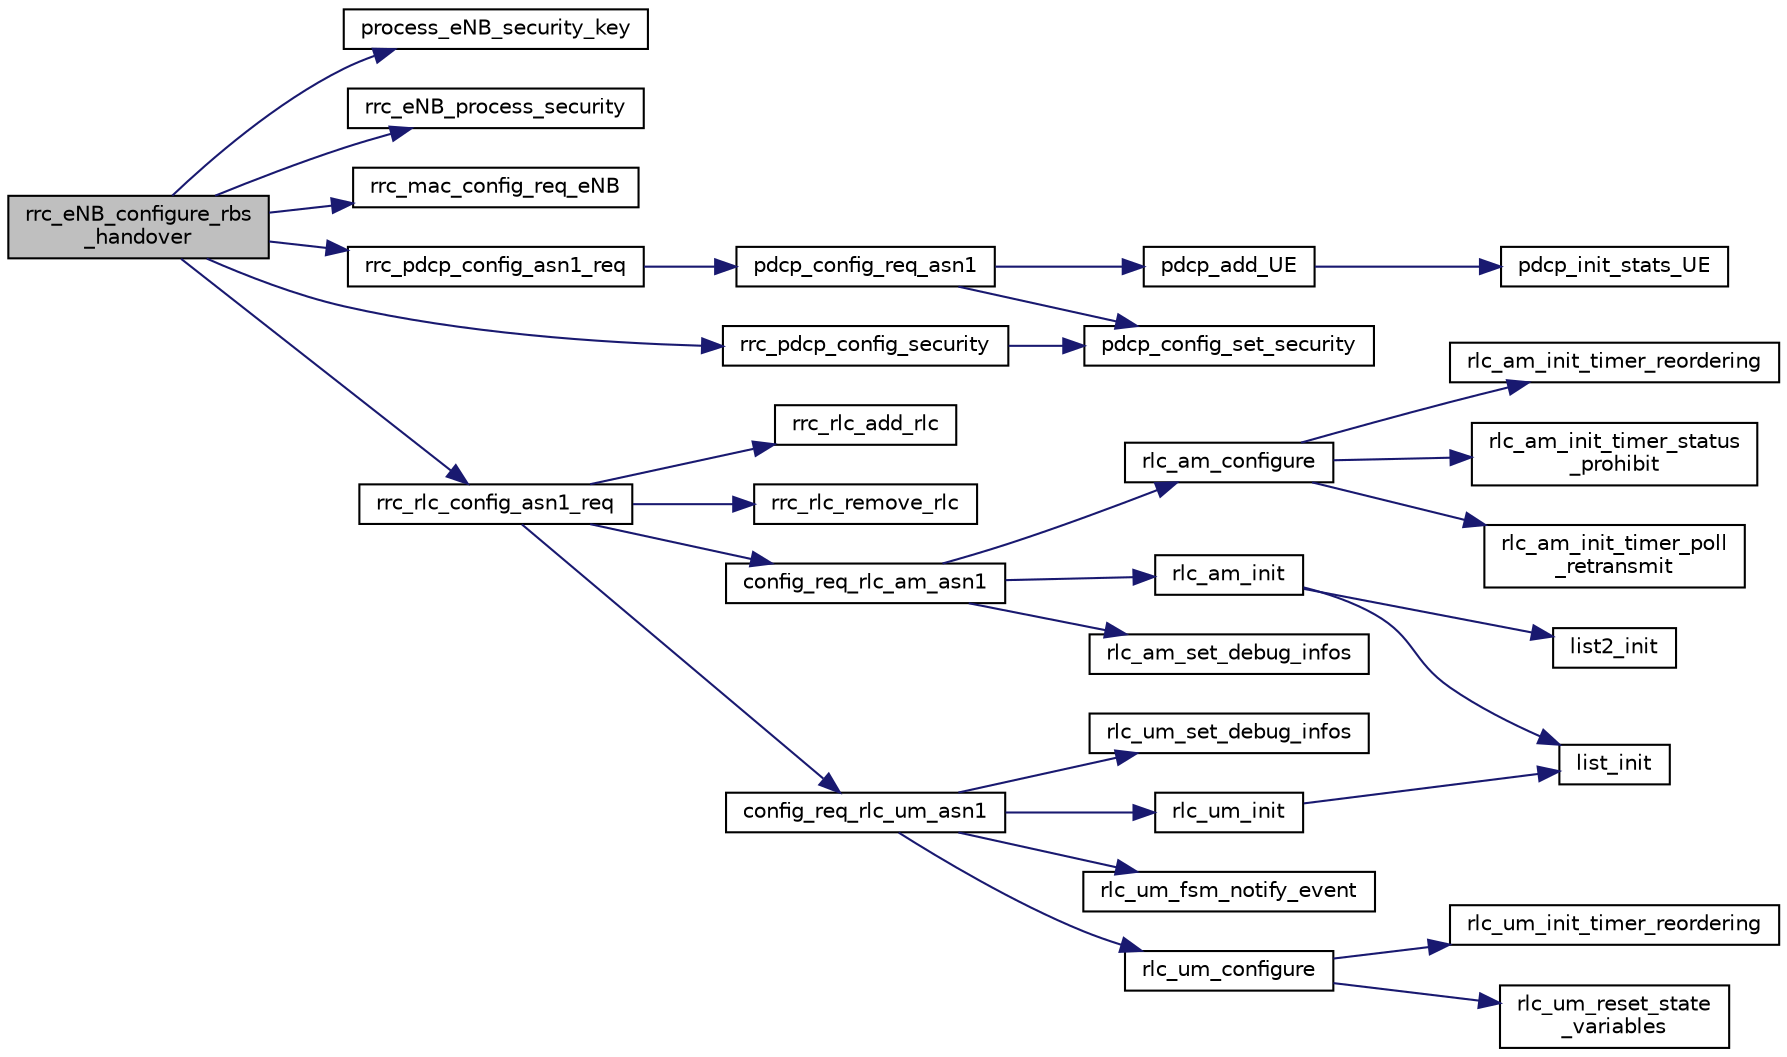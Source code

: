 digraph "rrc_eNB_configure_rbs_handover"
{
 // LATEX_PDF_SIZE
  edge [fontname="Helvetica",fontsize="10",labelfontname="Helvetica",labelfontsize="10"];
  node [fontname="Helvetica",fontsize="10",shape=record];
  rankdir="LR";
  Node1 [label="rrc_eNB_configure_rbs\l_handover",height=0.2,width=0.4,color="black", fillcolor="grey75", style="filled", fontcolor="black",tooltip=" "];
  Node1 -> Node2 [color="midnightblue",fontsize="10",style="solid",fontname="Helvetica"];
  Node2 [label="process_eNB_security_key",height=0.2,width=0.4,color="black", fillcolor="white", style="filled",URL="$rrc__eNB_8c.html#a11b8f4d879a9ba2208fb26e2ff8a1b19",tooltip=" "];
  Node1 -> Node3 [color="midnightblue",fontsize="10",style="solid",fontname="Helvetica"];
  Node3 [label="rrc_eNB_process_security",height=0.2,width=0.4,color="black", fillcolor="white", style="filled",URL="$rrc__eNB_8c.html#a7e50f9edbf8e82db15000aaf7e435638",tooltip=" "];
  Node1 -> Node4 [color="midnightblue",fontsize="10",style="solid",fontname="Helvetica"];
  Node4 [label="rrc_mac_config_req_eNB",height=0.2,width=0.4,color="black", fillcolor="white", style="filled",URL="$group____mac.html#ga5055ec5da054819bc0c7556b3d687f9d",tooltip="RRC eNB Configuration primitive for PHY/MAC. Allows configuration of PHY/MAC resources based on Syste..."];
  Node1 -> Node5 [color="midnightblue",fontsize="10",style="solid",fontname="Helvetica"];
  Node5 [label="rrc_pdcp_config_asn1_req",height=0.2,width=0.4,color="black", fillcolor="white", style="filled",URL="$group____pdcp.html#ga3e65d0ecf9f1939cbefcffa4f3c05d3f",tooltip=" "];
  Node5 -> Node6 [color="midnightblue",fontsize="10",style="solid",fontname="Helvetica"];
  Node6 [label="pdcp_config_req_asn1",height=0.2,width=0.4,color="black", fillcolor="white", style="filled",URL="$pdcp_8c.html#a10a68f41de0b08f250cfc44ed0844d1e",tooltip=" "];
  Node6 -> Node7 [color="midnightblue",fontsize="10",style="solid",fontname="Helvetica"];
  Node7 [label="pdcp_add_UE",height=0.2,width=0.4,color="black", fillcolor="white", style="filled",URL="$group____pdcp.html#ga9301f59627d547303091e69a615606dc",tooltip="Function (for RRC) to add a new UE in PDCP module."];
  Node7 -> Node8 [color="midnightblue",fontsize="10",style="solid",fontname="Helvetica"];
  Node8 [label="pdcp_init_stats_UE",height=0.2,width=0.4,color="black", fillcolor="white", style="filled",URL="$pdcp_8c.html#a3938a1da1649a85b593599eec276423d",tooltip=" "];
  Node6 -> Node9 [color="midnightblue",fontsize="10",style="solid",fontname="Helvetica"];
  Node9 [label="pdcp_config_set_security",height=0.2,width=0.4,color="black", fillcolor="white", style="filled",URL="$group____pdcp.html#gab521b1aae92b7b23482ff5a59b02d351",tooltip=" "];
  Node1 -> Node10 [color="midnightblue",fontsize="10",style="solid",fontname="Helvetica"];
  Node10 [label="rrc_pdcp_config_security",height=0.2,width=0.4,color="black", fillcolor="white", style="filled",URL="$rrc__eNB__S1AP_8c.html#a349fdcdbe23449cfff3368ef00503d8e",tooltip=" "];
  Node10 -> Node9 [color="midnightblue",fontsize="10",style="solid",fontname="Helvetica"];
  Node1 -> Node11 [color="midnightblue",fontsize="10",style="solid",fontname="Helvetica"];
  Node11 [label="rrc_rlc_config_asn1_req",height=0.2,width=0.4,color="black", fillcolor="white", style="filled",URL="$group__em.html#ga7b0216172f78c506c62b8284e78abae6",tooltip=" "];
  Node11 -> Node12 [color="midnightblue",fontsize="10",style="solid",fontname="Helvetica"];
  Node12 [label="config_req_rlc_am_asn1",height=0.2,width=0.4,color="black", fillcolor="white", style="filled",URL="$group__em.html#ga17a0977a663faabfec698e2ea771446f",tooltip=" "];
  Node12 -> Node13 [color="midnightblue",fontsize="10",style="solid",fontname="Helvetica"];
  Node13 [label="rlc_am_configure",height=0.2,width=0.4,color="black", fillcolor="white", style="filled",URL="$group__em.html#gaf3b2cd84a936c90b896acba714d37f76",tooltip="Set RLC AM protocol parameters."];
  Node13 -> Node14 [color="midnightblue",fontsize="10",style="solid",fontname="Helvetica"];
  Node14 [label="rlc_am_init_timer_poll\l_retransmit",height=0.2,width=0.4,color="black", fillcolor="white", style="filled",URL="$group__em.html#gac07157a49820c01e5c4ed978d4655921",tooltip="Initialize the timer Poll-retransmit with RLC AM time-out config parameter."];
  Node13 -> Node15 [color="midnightblue",fontsize="10",style="solid",fontname="Helvetica"];
  Node15 [label="rlc_am_init_timer_reordering",height=0.2,width=0.4,color="black", fillcolor="white", style="filled",URL="$group__em.html#gad51249713b656cd4ff24741477a28695",tooltip="Initialize the timer reordering with RLC AM time-out config parameter."];
  Node13 -> Node16 [color="midnightblue",fontsize="10",style="solid",fontname="Helvetica"];
  Node16 [label="rlc_am_init_timer_status\l_prohibit",height=0.2,width=0.4,color="black", fillcolor="white", style="filled",URL="$group__em.html#gac16129a33196b1d10441cdc26f90a458",tooltip="Initialize the timer status-prohibit with RLC AM time-out config parameter."];
  Node12 -> Node17 [color="midnightblue",fontsize="10",style="solid",fontname="Helvetica"];
  Node17 [label="rlc_am_init",height=0.2,width=0.4,color="black", fillcolor="white", style="filled",URL="$group__em.html#ga5d6bf9b1b85f9335929bda3867cde24c",tooltip="Initialize the RLC AM protocol instance, reset variables, allocate buffers, lists,..."];
  Node17 -> Node18 [color="midnightblue",fontsize="10",style="solid",fontname="Helvetica"];
  Node18 [label="list2_init",height=0.2,width=0.4,color="black", fillcolor="white", style="filled",URL="$list_8h.html#a2541783413dfb9abad3e67c9e425b99b",tooltip=" "];
  Node17 -> Node19 [color="midnightblue",fontsize="10",style="solid",fontname="Helvetica"];
  Node19 [label="list_init",height=0.2,width=0.4,color="black", fillcolor="white", style="filled",URL="$list_8c.html#a896782f4f794d085242b80e09bbc91dd",tooltip=" "];
  Node12 -> Node20 [color="midnightblue",fontsize="10",style="solid",fontname="Helvetica"];
  Node20 [label="rlc_am_set_debug_infos",height=0.2,width=0.4,color="black", fillcolor="white", style="filled",URL="$group__em.html#ga7af095809b3110182b4beebe5c865a6e",tooltip=" "];
  Node11 -> Node21 [color="midnightblue",fontsize="10",style="solid",fontname="Helvetica"];
  Node21 [label="config_req_rlc_um_asn1",height=0.2,width=0.4,color="black", fillcolor="white", style="filled",URL="$group__em.html#ga349cec326628344a3896ab66accdfeec",tooltip=" "];
  Node21 -> Node22 [color="midnightblue",fontsize="10",style="solid",fontname="Helvetica"];
  Node22 [label="rlc_um_configure",height=0.2,width=0.4,color="black", fillcolor="white", style="filled",URL="$group__em.html#ga600588620219751cec5679ba0e3127cd",tooltip="Configure RLC UM protocol parameters."];
  Node22 -> Node23 [color="midnightblue",fontsize="10",style="solid",fontname="Helvetica"];
  Node23 [label="rlc_um_init_timer_reordering",height=0.2,width=0.4,color="black", fillcolor="white", style="filled",URL="$group__em.html#ga9b22ed31ef856f3a02b9ecb0603e26b5",tooltip=" "];
  Node22 -> Node24 [color="midnightblue",fontsize="10",style="solid",fontname="Helvetica"];
  Node24 [label="rlc_um_reset_state\l_variables",height=0.2,width=0.4,color="black", fillcolor="white", style="filled",URL="$group__em.html#gaa3d2b5c100e55278a47b618852faf90a",tooltip="Reset protocol variables and state variables to initial values."];
  Node21 -> Node25 [color="midnightblue",fontsize="10",style="solid",fontname="Helvetica"];
  Node25 [label="rlc_um_fsm_notify_event",height=0.2,width=0.4,color="black", fillcolor="white", style="filled",URL="$group__em.html#ga75987c28c1fdfac4f3ba001013a4fc7b",tooltip="Send an event to the RLC UM finite state machine."];
  Node21 -> Node26 [color="midnightblue",fontsize="10",style="solid",fontname="Helvetica"];
  Node26 [label="rlc_um_init",height=0.2,width=0.4,color="black", fillcolor="white", style="filled",URL="$group__em.html#ga7fd7aa9bdcb97d6cb653350e6011e94c",tooltip="Initialize a RLC UM protocol instance, initialize all variables, lists, allocate buffers for making t..."];
  Node26 -> Node19 [color="midnightblue",fontsize="10",style="solid",fontname="Helvetica"];
  Node21 -> Node27 [color="midnightblue",fontsize="10",style="solid",fontname="Helvetica"];
  Node27 [label="rlc_um_set_debug_infos",height=0.2,width=0.4,color="black", fillcolor="white", style="filled",URL="$group__em.html#gace9032f18521f8b89f56b0d054d7ed65",tooltip=" "];
  Node11 -> Node28 [color="midnightblue",fontsize="10",style="solid",fontname="Helvetica"];
  Node28 [label="rrc_rlc_add_rlc",height=0.2,width=0.4,color="black", fillcolor="white", style="filled",URL="$group__em.html#gaae8324006fc26e060416197b745d82d2",tooltip=" "];
  Node11 -> Node29 [color="midnightblue",fontsize="10",style="solid",fontname="Helvetica"];
  Node29 [label="rrc_rlc_remove_rlc",height=0.2,width=0.4,color="black", fillcolor="white", style="filled",URL="$group__em.html#ga4ddb06375ccc51dd862170704bd96085",tooltip="Remove a RLC protocol instance from a radio bearer."];
}
